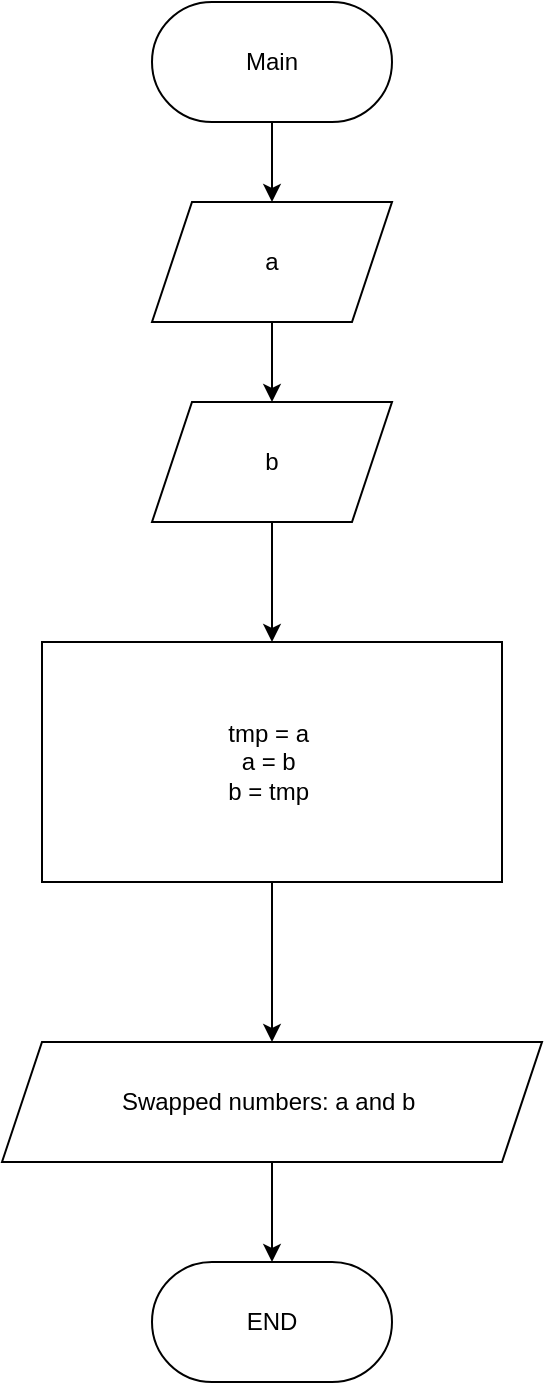 <mxfile version="26.2.2">
  <diagram name="Page-1" id="1Wb3W20dJiCVTEf1b6_r">
    <mxGraphModel dx="1150" dy="603" grid="1" gridSize="10" guides="1" tooltips="1" connect="1" arrows="1" fold="1" page="1" pageScale="1" pageWidth="850" pageHeight="1100" math="0" shadow="0">
      <root>
        <mxCell id="0" />
        <mxCell id="1" parent="0" />
        <mxCell id="AyAi9qMbcpX_SbGzne2Y-3" style="edgeStyle=orthogonalEdgeStyle;rounded=0;orthogonalLoop=1;jettySize=auto;html=1;" edge="1" parent="1" source="AyAi9qMbcpX_SbGzne2Y-1" target="AyAi9qMbcpX_SbGzne2Y-2">
          <mxGeometry relative="1" as="geometry" />
        </mxCell>
        <mxCell id="AyAi9qMbcpX_SbGzne2Y-1" value="Main" style="rounded=1;whiteSpace=wrap;html=1;arcSize=50;" vertex="1" parent="1">
          <mxGeometry x="360" y="60" width="120" height="60" as="geometry" />
        </mxCell>
        <mxCell id="AyAi9qMbcpX_SbGzne2Y-5" style="edgeStyle=orthogonalEdgeStyle;rounded=0;orthogonalLoop=1;jettySize=auto;html=1;" edge="1" parent="1" source="AyAi9qMbcpX_SbGzne2Y-2" target="AyAi9qMbcpX_SbGzne2Y-4">
          <mxGeometry relative="1" as="geometry" />
        </mxCell>
        <mxCell id="AyAi9qMbcpX_SbGzne2Y-2" value="a" style="shape=parallelogram;perimeter=parallelogramPerimeter;whiteSpace=wrap;html=1;fixedSize=1;" vertex="1" parent="1">
          <mxGeometry x="360" y="160" width="120" height="60" as="geometry" />
        </mxCell>
        <mxCell id="AyAi9qMbcpX_SbGzne2Y-7" style="edgeStyle=orthogonalEdgeStyle;rounded=0;orthogonalLoop=1;jettySize=auto;html=1;" edge="1" parent="1" source="AyAi9qMbcpX_SbGzne2Y-4" target="AyAi9qMbcpX_SbGzne2Y-6">
          <mxGeometry relative="1" as="geometry" />
        </mxCell>
        <mxCell id="AyAi9qMbcpX_SbGzne2Y-4" value="b" style="shape=parallelogram;perimeter=parallelogramPerimeter;whiteSpace=wrap;html=1;fixedSize=1;" vertex="1" parent="1">
          <mxGeometry x="360" y="260" width="120" height="60" as="geometry" />
        </mxCell>
        <mxCell id="AyAi9qMbcpX_SbGzne2Y-9" style="edgeStyle=orthogonalEdgeStyle;rounded=0;orthogonalLoop=1;jettySize=auto;html=1;" edge="1" parent="1" source="AyAi9qMbcpX_SbGzne2Y-6" target="AyAi9qMbcpX_SbGzne2Y-8">
          <mxGeometry relative="1" as="geometry" />
        </mxCell>
        <mxCell id="AyAi9qMbcpX_SbGzne2Y-6" value="tmp = a&amp;nbsp;&lt;div&gt;a = b&amp;nbsp;&lt;/div&gt;&lt;div&gt;b = tmp&amp;nbsp;&lt;/div&gt;" style="rounded=0;whiteSpace=wrap;html=1;" vertex="1" parent="1">
          <mxGeometry x="305" y="380" width="230" height="120" as="geometry" />
        </mxCell>
        <mxCell id="AyAi9qMbcpX_SbGzne2Y-12" style="edgeStyle=orthogonalEdgeStyle;rounded=0;orthogonalLoop=1;jettySize=auto;html=1;" edge="1" parent="1" source="AyAi9qMbcpX_SbGzne2Y-8" target="AyAi9qMbcpX_SbGzne2Y-10">
          <mxGeometry relative="1" as="geometry" />
        </mxCell>
        <mxCell id="AyAi9qMbcpX_SbGzne2Y-8" value="Swapped numbers: a and b&amp;nbsp;" style="shape=parallelogram;perimeter=parallelogramPerimeter;whiteSpace=wrap;html=1;fixedSize=1;" vertex="1" parent="1">
          <mxGeometry x="285" y="580" width="270" height="60" as="geometry" />
        </mxCell>
        <mxCell id="AyAi9qMbcpX_SbGzne2Y-10" value="END" style="rounded=1;whiteSpace=wrap;html=1;arcSize=50;" vertex="1" parent="1">
          <mxGeometry x="360" y="690" width="120" height="60" as="geometry" />
        </mxCell>
      </root>
    </mxGraphModel>
  </diagram>
</mxfile>

